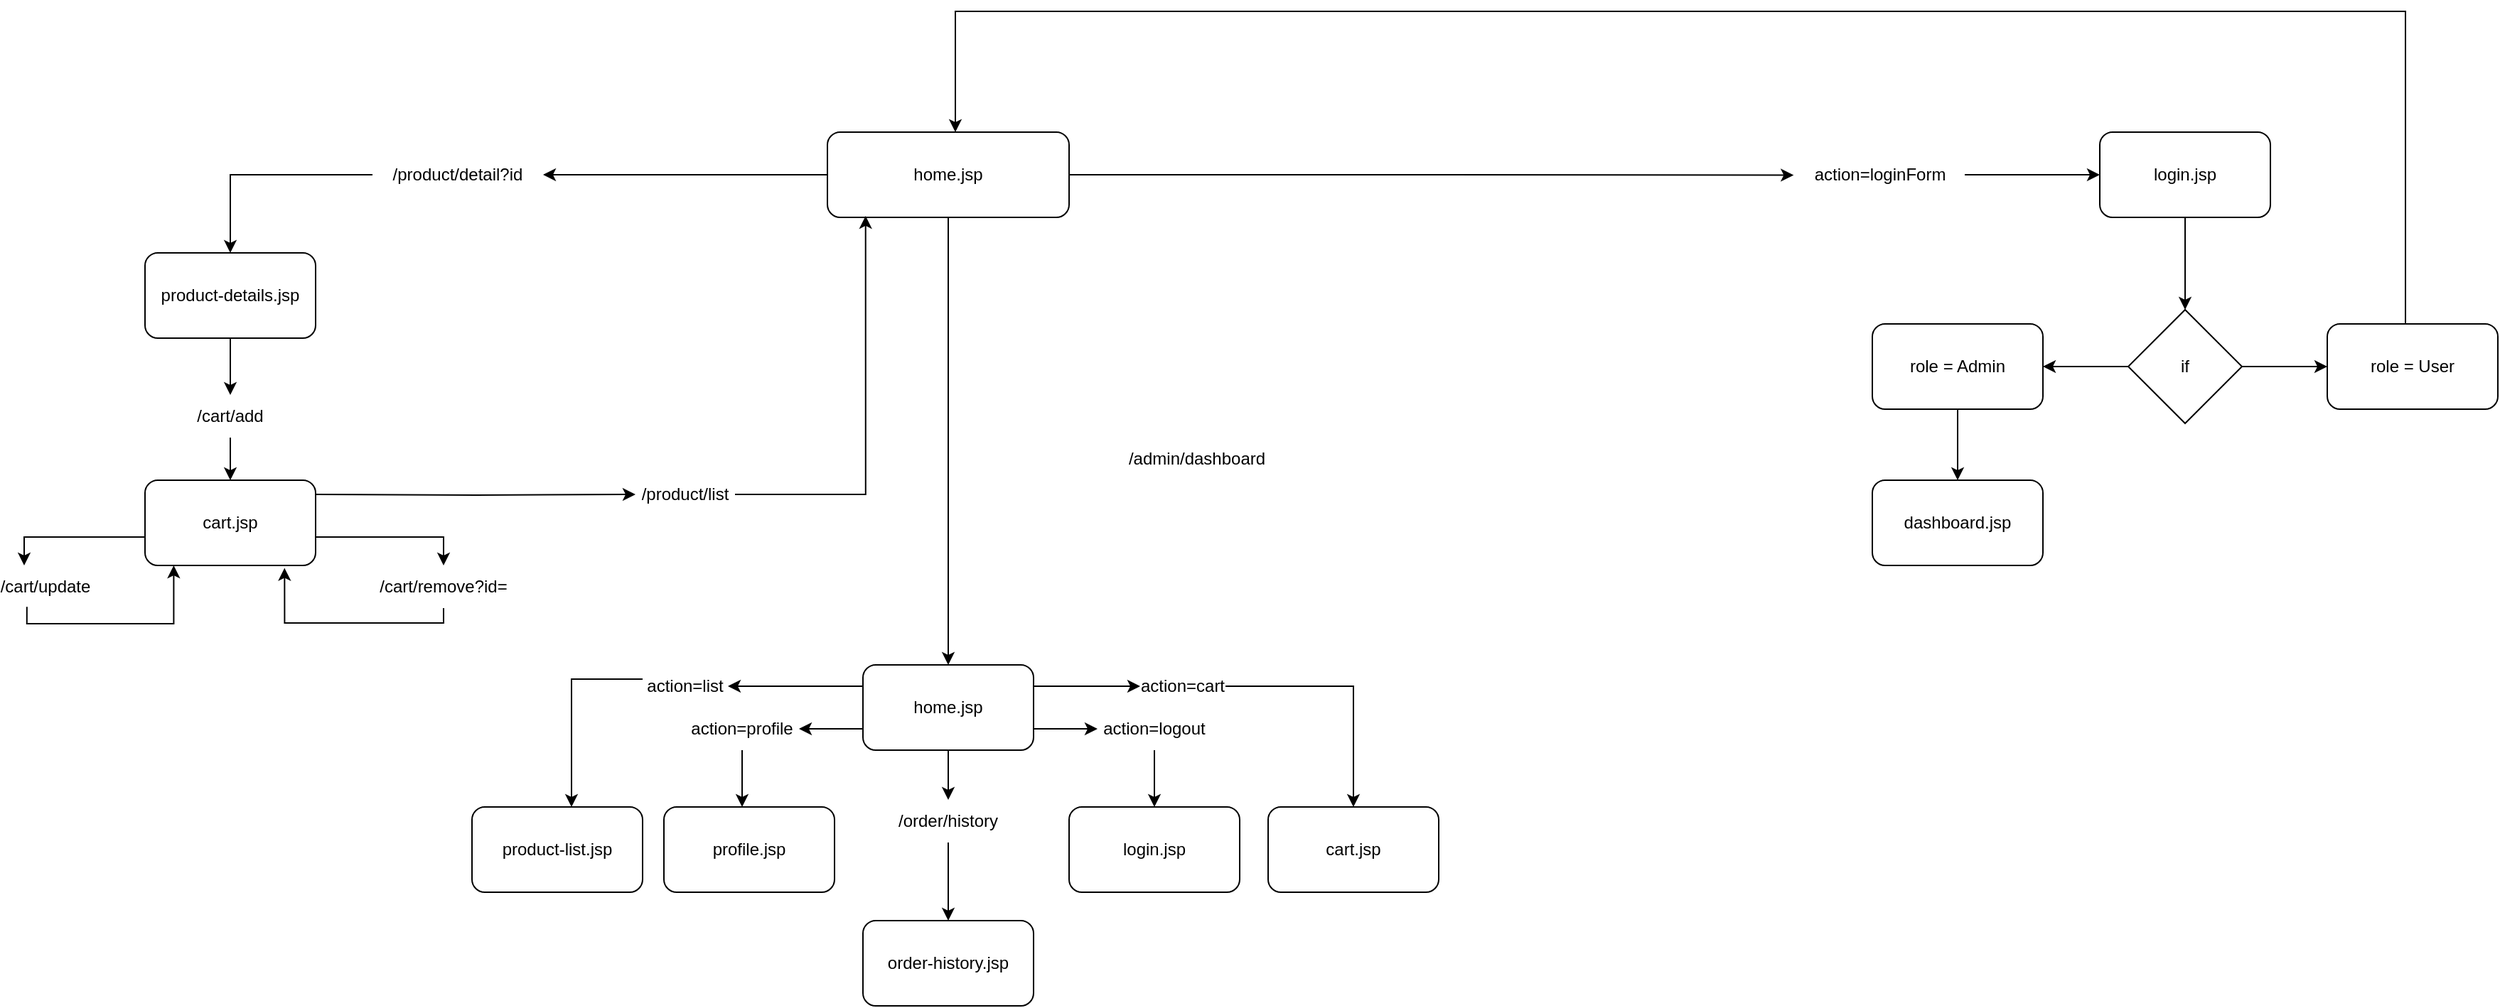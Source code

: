 <mxfile version="26.1.3">
  <diagram id="C5RBs43oDa-KdzZeNtuy" name="Page-1">
    <mxGraphModel dx="2261" dy="1913" grid="1" gridSize="10" guides="1" tooltips="1" connect="1" arrows="1" fold="1" page="1" pageScale="1" pageWidth="827" pageHeight="1169" math="0" shadow="0">
      <root>
        <mxCell id="WIyWlLk6GJQsqaUBKTNV-0" />
        <mxCell id="WIyWlLk6GJQsqaUBKTNV-1" parent="WIyWlLk6GJQsqaUBKTNV-0" />
        <mxCell id="X_06a-lyA5XukxG5UceO-40" style="edgeStyle=orthogonalEdgeStyle;rounded=0;orthogonalLoop=1;jettySize=auto;html=1;entryX=1;entryY=0.5;entryDx=0;entryDy=0;" edge="1" parent="WIyWlLk6GJQsqaUBKTNV-1" source="X_06a-lyA5XukxG5UceO-0" target="X_06a-lyA5XukxG5UceO-4">
          <mxGeometry relative="1" as="geometry" />
        </mxCell>
        <mxCell id="X_06a-lyA5XukxG5UceO-46" style="edgeStyle=orthogonalEdgeStyle;rounded=0;orthogonalLoop=1;jettySize=auto;html=1;entryX=-0.003;entryY=0.509;entryDx=0;entryDy=0;entryPerimeter=0;" edge="1" parent="WIyWlLk6GJQsqaUBKTNV-1" source="X_06a-lyA5XukxG5UceO-0" target="X_06a-lyA5XukxG5UceO-42">
          <mxGeometry relative="1" as="geometry">
            <mxPoint x="520" y="115" as="targetPoint" />
          </mxGeometry>
        </mxCell>
        <mxCell id="X_06a-lyA5XukxG5UceO-61" style="edgeStyle=orthogonalEdgeStyle;rounded=0;orthogonalLoop=1;jettySize=auto;html=1;entryX=0.5;entryY=0;entryDx=0;entryDy=0;" edge="1" parent="WIyWlLk6GJQsqaUBKTNV-1" source="X_06a-lyA5XukxG5UceO-0" target="X_06a-lyA5XukxG5UceO-62">
          <mxGeometry relative="1" as="geometry">
            <mxPoint x="345" y="480" as="targetPoint" />
          </mxGeometry>
        </mxCell>
        <mxCell id="X_06a-lyA5XukxG5UceO-0" value="" style="rounded=1;whiteSpace=wrap;html=1;" vertex="1" parent="WIyWlLk6GJQsqaUBKTNV-1">
          <mxGeometry x="260" y="85" width="170" height="60" as="geometry" />
        </mxCell>
        <mxCell id="X_06a-lyA5XukxG5UceO-1" value="home.jsp" style="text;html=1;align=center;verticalAlign=middle;whiteSpace=wrap;rounded=0;" vertex="1" parent="WIyWlLk6GJQsqaUBKTNV-1">
          <mxGeometry x="315" y="100" width="60" height="30" as="geometry" />
        </mxCell>
        <mxCell id="X_06a-lyA5XukxG5UceO-17" style="edgeStyle=orthogonalEdgeStyle;rounded=0;orthogonalLoop=1;jettySize=auto;html=1;entryX=0.5;entryY=0;entryDx=0;entryDy=0;" edge="1" parent="WIyWlLk6GJQsqaUBKTNV-1" source="X_06a-lyA5XukxG5UceO-3" target="X_06a-lyA5XukxG5UceO-14">
          <mxGeometry relative="1" as="geometry" />
        </mxCell>
        <mxCell id="X_06a-lyA5XukxG5UceO-3" value="" style="rounded=1;whiteSpace=wrap;html=1;" vertex="1" parent="WIyWlLk6GJQsqaUBKTNV-1">
          <mxGeometry x="-220" y="170" width="120" height="60" as="geometry" />
        </mxCell>
        <mxCell id="X_06a-lyA5XukxG5UceO-5" value="product-details.jsp" style="text;html=1;align=center;verticalAlign=middle;whiteSpace=wrap;rounded=0;" vertex="1" parent="WIyWlLk6GJQsqaUBKTNV-1">
          <mxGeometry x="-210" y="185" width="100" height="30" as="geometry" />
        </mxCell>
        <mxCell id="X_06a-lyA5XukxG5UceO-10" style="edgeStyle=orthogonalEdgeStyle;rounded=0;orthogonalLoop=1;jettySize=auto;html=1;exitX=0;exitY=0.5;exitDx=0;exitDy=0;entryX=0.5;entryY=0;entryDx=0;entryDy=0;" edge="1" parent="WIyWlLk6GJQsqaUBKTNV-1" source="X_06a-lyA5XukxG5UceO-4" target="X_06a-lyA5XukxG5UceO-3">
          <mxGeometry relative="1" as="geometry">
            <Array as="points">
              <mxPoint x="-160" y="115" />
            </Array>
          </mxGeometry>
        </mxCell>
        <mxCell id="X_06a-lyA5XukxG5UceO-4" value="/product/detail?id" style="text;html=1;align=center;verticalAlign=middle;whiteSpace=wrap;rounded=0;" vertex="1" parent="WIyWlLk6GJQsqaUBKTNV-1">
          <mxGeometry x="-60" y="100" width="120" height="30" as="geometry" />
        </mxCell>
        <mxCell id="X_06a-lyA5XukxG5UceO-20" style="edgeStyle=orthogonalEdgeStyle;rounded=0;orthogonalLoop=1;jettySize=auto;html=1;entryX=0.25;entryY=0;entryDx=0;entryDy=0;" edge="1" parent="WIyWlLk6GJQsqaUBKTNV-1" source="X_06a-lyA5XukxG5UceO-11" target="X_06a-lyA5XukxG5UceO-19">
          <mxGeometry relative="1" as="geometry">
            <Array as="points">
              <mxPoint x="-305" y="370" />
            </Array>
          </mxGeometry>
        </mxCell>
        <mxCell id="X_06a-lyA5XukxG5UceO-28" value="" style="edgeStyle=orthogonalEdgeStyle;rounded=0;orthogonalLoop=1;jettySize=auto;html=1;entryX=0.5;entryY=0;entryDx=0;entryDy=0;exitX=1;exitY=0.5;exitDx=0;exitDy=0;" edge="1" parent="WIyWlLk6GJQsqaUBKTNV-1" source="X_06a-lyA5XukxG5UceO-11" target="X_06a-lyA5XukxG5UceO-22">
          <mxGeometry relative="1" as="geometry">
            <mxPoint x="-60" y="350" as="sourcePoint" />
            <mxPoint x="-10" y="370" as="targetPoint" />
            <Array as="points">
              <mxPoint x="-100" y="370" />
              <mxPoint x="-10" y="370" />
            </Array>
          </mxGeometry>
        </mxCell>
        <mxCell id="X_06a-lyA5XukxG5UceO-36" style="edgeStyle=orthogonalEdgeStyle;rounded=0;orthogonalLoop=1;jettySize=auto;html=1;entryX=0;entryY=0.5;entryDx=0;entryDy=0;" edge="1" parent="WIyWlLk6GJQsqaUBKTNV-1" target="X_06a-lyA5XukxG5UceO-38">
          <mxGeometry relative="1" as="geometry">
            <mxPoint x="50" y="340" as="targetPoint" />
            <mxPoint x="-100" y="340.029" as="sourcePoint" />
          </mxGeometry>
        </mxCell>
        <mxCell id="X_06a-lyA5XukxG5UceO-11" value="" style="whiteSpace=wrap;html=1;rounded=1;" vertex="1" parent="WIyWlLk6GJQsqaUBKTNV-1">
          <mxGeometry x="-220" y="330" width="120" height="60" as="geometry" />
        </mxCell>
        <mxCell id="X_06a-lyA5XukxG5UceO-34" style="edgeStyle=orthogonalEdgeStyle;rounded=0;orthogonalLoop=1;jettySize=auto;html=1;entryX=0.5;entryY=0;entryDx=0;entryDy=0;" edge="1" parent="WIyWlLk6GJQsqaUBKTNV-1" source="X_06a-lyA5XukxG5UceO-14" target="X_06a-lyA5XukxG5UceO-11">
          <mxGeometry relative="1" as="geometry" />
        </mxCell>
        <mxCell id="X_06a-lyA5XukxG5UceO-14" value="/cart/add" style="text;html=1;align=center;verticalAlign=middle;whiteSpace=wrap;rounded=0;" vertex="1" parent="WIyWlLk6GJQsqaUBKTNV-1">
          <mxGeometry x="-190" y="270" width="60" height="30" as="geometry" />
        </mxCell>
        <mxCell id="X_06a-lyA5XukxG5UceO-15" value="cart.jsp" style="text;html=1;align=center;verticalAlign=middle;whiteSpace=wrap;rounded=0;" vertex="1" parent="WIyWlLk6GJQsqaUBKTNV-1">
          <mxGeometry x="-190" y="345" width="60" height="30" as="geometry" />
        </mxCell>
        <mxCell id="X_06a-lyA5XukxG5UceO-21" style="edgeStyle=orthogonalEdgeStyle;rounded=0;orthogonalLoop=1;jettySize=auto;html=1;entryX=0.16;entryY=0.99;entryDx=0;entryDy=0;entryPerimeter=0;exitX=0.282;exitY=0.97;exitDx=0;exitDy=0;exitPerimeter=0;" edge="1" parent="WIyWlLk6GJQsqaUBKTNV-1" source="X_06a-lyA5XukxG5UceO-19">
          <mxGeometry relative="1" as="geometry">
            <mxPoint x="-199.8" y="390.0" as="targetPoint" />
            <mxPoint x="-280" y="540" as="sourcePoint" />
            <Array as="points">
              <mxPoint x="-303" y="431" />
              <mxPoint x="-200" y="431" />
            </Array>
          </mxGeometry>
        </mxCell>
        <mxCell id="X_06a-lyA5XukxG5UceO-19" value="/cart/update" style="text;html=1;align=center;verticalAlign=middle;whiteSpace=wrap;rounded=0;" vertex="1" parent="WIyWlLk6GJQsqaUBKTNV-1">
          <mxGeometry x="-320" y="390" width="60" height="30" as="geometry" />
        </mxCell>
        <mxCell id="X_06a-lyA5XukxG5UceO-24" style="edgeStyle=orthogonalEdgeStyle;rounded=0;orthogonalLoop=1;jettySize=auto;html=1;entryX=0.818;entryY=1.03;entryDx=0;entryDy=0;entryPerimeter=0;exitX=0.5;exitY=1;exitDx=0;exitDy=0;" edge="1" parent="WIyWlLk6GJQsqaUBKTNV-1" source="X_06a-lyA5XukxG5UceO-22" target="X_06a-lyA5XukxG5UceO-11">
          <mxGeometry relative="1" as="geometry">
            <mxPoint x="-120" y="440" as="targetPoint" />
            <mxPoint x="-10" y="400" as="sourcePoint" />
            <Array as="points">
              <mxPoint x="-10" y="430.5" />
              <mxPoint x="-122" y="430.5" />
            </Array>
          </mxGeometry>
        </mxCell>
        <mxCell id="X_06a-lyA5XukxG5UceO-22" value="/cart/remove?id=" style="text;html=1;align=center;verticalAlign=middle;whiteSpace=wrap;rounded=0;" vertex="1" parent="WIyWlLk6GJQsqaUBKTNV-1">
          <mxGeometry x="-60" y="390" width="100" height="30" as="geometry" />
        </mxCell>
        <mxCell id="X_06a-lyA5XukxG5UceO-38" value="/product/list" style="text;html=1;align=center;verticalAlign=middle;whiteSpace=wrap;rounded=0;" vertex="1" parent="WIyWlLk6GJQsqaUBKTNV-1">
          <mxGeometry x="125" y="320" width="70" height="40" as="geometry" />
        </mxCell>
        <mxCell id="X_06a-lyA5XukxG5UceO-39" style="edgeStyle=orthogonalEdgeStyle;rounded=0;orthogonalLoop=1;jettySize=auto;html=1;entryX=0.158;entryY=0.983;entryDx=0;entryDy=0;entryPerimeter=0;" edge="1" parent="WIyWlLk6GJQsqaUBKTNV-1" source="X_06a-lyA5XukxG5UceO-38" target="X_06a-lyA5XukxG5UceO-0">
          <mxGeometry relative="1" as="geometry" />
        </mxCell>
        <mxCell id="X_06a-lyA5XukxG5UceO-49" style="edgeStyle=orthogonalEdgeStyle;rounded=0;orthogonalLoop=1;jettySize=auto;html=1;entryX=0;entryY=0.5;entryDx=0;entryDy=0;" edge="1" parent="WIyWlLk6GJQsqaUBKTNV-1" source="X_06a-lyA5XukxG5UceO-42" target="X_06a-lyA5XukxG5UceO-48">
          <mxGeometry relative="1" as="geometry" />
        </mxCell>
        <mxCell id="X_06a-lyA5XukxG5UceO-42" value="action=loginForm" style="text;html=1;align=center;verticalAlign=middle;resizable=0;points=[];autosize=1;strokeColor=none;fillColor=none;rotation=0;" vertex="1" parent="WIyWlLk6GJQsqaUBKTNV-1">
          <mxGeometry x="940" y="100" width="120" height="30" as="geometry" />
        </mxCell>
        <mxCell id="X_06a-lyA5XukxG5UceO-53" style="edgeStyle=orthogonalEdgeStyle;rounded=0;orthogonalLoop=1;jettySize=auto;html=1;entryX=0.5;entryY=0;entryDx=0;entryDy=0;" edge="1" parent="WIyWlLk6GJQsqaUBKTNV-1" source="X_06a-lyA5XukxG5UceO-48" target="X_06a-lyA5XukxG5UceO-52">
          <mxGeometry relative="1" as="geometry" />
        </mxCell>
        <mxCell id="X_06a-lyA5XukxG5UceO-48" value="login.jsp" style="rounded=1;whiteSpace=wrap;html=1;" vertex="1" parent="WIyWlLk6GJQsqaUBKTNV-1">
          <mxGeometry x="1155" y="85" width="120" height="60" as="geometry" />
        </mxCell>
        <mxCell id="X_06a-lyA5XukxG5UceO-55" style="edgeStyle=orthogonalEdgeStyle;rounded=0;orthogonalLoop=1;jettySize=auto;html=1;entryX=1;entryY=0.5;entryDx=0;entryDy=0;" edge="1" parent="WIyWlLk6GJQsqaUBKTNV-1" source="X_06a-lyA5XukxG5UceO-52" target="X_06a-lyA5XukxG5UceO-54">
          <mxGeometry relative="1" as="geometry" />
        </mxCell>
        <mxCell id="X_06a-lyA5XukxG5UceO-59" value="" style="edgeStyle=orthogonalEdgeStyle;rounded=0;orthogonalLoop=1;jettySize=auto;html=1;" edge="1" parent="WIyWlLk6GJQsqaUBKTNV-1" source="X_06a-lyA5XukxG5UceO-52" target="X_06a-lyA5XukxG5UceO-58">
          <mxGeometry relative="1" as="geometry" />
        </mxCell>
        <mxCell id="X_06a-lyA5XukxG5UceO-52" value="if" style="rhombus;whiteSpace=wrap;html=1;" vertex="1" parent="WIyWlLk6GJQsqaUBKTNV-1">
          <mxGeometry x="1175" y="210" width="80" height="80" as="geometry" />
        </mxCell>
        <mxCell id="X_06a-lyA5XukxG5UceO-57" style="edgeStyle=orthogonalEdgeStyle;rounded=0;orthogonalLoop=1;jettySize=auto;html=1;entryX=0.5;entryY=0;entryDx=0;entryDy=0;" edge="1" parent="WIyWlLk6GJQsqaUBKTNV-1" source="X_06a-lyA5XukxG5UceO-54" target="X_06a-lyA5XukxG5UceO-56">
          <mxGeometry relative="1" as="geometry" />
        </mxCell>
        <mxCell id="X_06a-lyA5XukxG5UceO-54" value="role = Admin" style="rounded=1;whiteSpace=wrap;html=1;" vertex="1" parent="WIyWlLk6GJQsqaUBKTNV-1">
          <mxGeometry x="995" y="220" width="120" height="60" as="geometry" />
        </mxCell>
        <mxCell id="X_06a-lyA5XukxG5UceO-56" value="dashboard.jsp" style="rounded=1;whiteSpace=wrap;html=1;" vertex="1" parent="WIyWlLk6GJQsqaUBKTNV-1">
          <mxGeometry x="995" y="330" width="120" height="60" as="geometry" />
        </mxCell>
        <mxCell id="X_06a-lyA5XukxG5UceO-60" style="edgeStyle=orthogonalEdgeStyle;rounded=0;orthogonalLoop=1;jettySize=auto;html=1;entryX=0.5;entryY=0;entryDx=0;entryDy=0;exitX=0.5;exitY=0;exitDx=0;exitDy=0;" edge="1" parent="WIyWlLk6GJQsqaUBKTNV-1" source="X_06a-lyA5XukxG5UceO-58">
          <mxGeometry relative="1" as="geometry">
            <mxPoint x="350" y="85" as="targetPoint" />
            <mxPoint x="965.36" y="218.74" as="sourcePoint" />
            <Array as="points">
              <mxPoint x="1370" y="220" />
              <mxPoint x="1370" />
              <mxPoint x="350" />
            </Array>
          </mxGeometry>
        </mxCell>
        <mxCell id="X_06a-lyA5XukxG5UceO-58" value="role = User" style="rounded=1;whiteSpace=wrap;html=1;" vertex="1" parent="WIyWlLk6GJQsqaUBKTNV-1">
          <mxGeometry x="1315" y="220" width="120" height="60" as="geometry" />
        </mxCell>
        <mxCell id="X_06a-lyA5XukxG5UceO-72" value="" style="edgeStyle=orthogonalEdgeStyle;rounded=0;orthogonalLoop=1;jettySize=auto;html=1;" edge="1" parent="WIyWlLk6GJQsqaUBKTNV-1" source="X_06a-lyA5XukxG5UceO-62" target="X_06a-lyA5XukxG5UceO-66">
          <mxGeometry relative="1" as="geometry">
            <Array as="points">
              <mxPoint x="260" y="475" />
              <mxPoint x="260" y="475" />
            </Array>
          </mxGeometry>
        </mxCell>
        <mxCell id="X_06a-lyA5XukxG5UceO-75" style="edgeStyle=orthogonalEdgeStyle;rounded=0;orthogonalLoop=1;jettySize=auto;html=1;entryX=1;entryY=0.5;entryDx=0;entryDy=0;" edge="1" parent="WIyWlLk6GJQsqaUBKTNV-1" source="X_06a-lyA5XukxG5UceO-62" target="X_06a-lyA5XukxG5UceO-74">
          <mxGeometry relative="1" as="geometry">
            <Array as="points">
              <mxPoint x="270" y="505" />
              <mxPoint x="270" y="505" />
            </Array>
          </mxGeometry>
        </mxCell>
        <mxCell id="X_06a-lyA5XukxG5UceO-80" value="" style="edgeStyle=orthogonalEdgeStyle;rounded=0;orthogonalLoop=1;jettySize=auto;html=1;" edge="1" parent="WIyWlLk6GJQsqaUBKTNV-1" source="X_06a-lyA5XukxG5UceO-62" target="X_06a-lyA5XukxG5UceO-78">
          <mxGeometry relative="1" as="geometry">
            <Array as="points">
              <mxPoint x="430" y="475" />
              <mxPoint x="430" y="475" />
            </Array>
          </mxGeometry>
        </mxCell>
        <mxCell id="X_06a-lyA5XukxG5UceO-89" style="edgeStyle=orthogonalEdgeStyle;rounded=0;orthogonalLoop=1;jettySize=auto;html=1;entryX=0.5;entryY=0;entryDx=0;entryDy=0;" edge="1" parent="WIyWlLk6GJQsqaUBKTNV-1" source="X_06a-lyA5XukxG5UceO-62" target="X_06a-lyA5XukxG5UceO-88">
          <mxGeometry relative="1" as="geometry" />
        </mxCell>
        <mxCell id="X_06a-lyA5XukxG5UceO-62" value="home.jsp" style="rounded=1;whiteSpace=wrap;html=1;" vertex="1" parent="WIyWlLk6GJQsqaUBKTNV-1">
          <mxGeometry x="285" y="460" width="120" height="60" as="geometry" />
        </mxCell>
        <mxCell id="X_06a-lyA5XukxG5UceO-71" value="" style="edgeStyle=orthogonalEdgeStyle;rounded=0;orthogonalLoop=1;jettySize=auto;html=1;" edge="1" parent="WIyWlLk6GJQsqaUBKTNV-1" source="X_06a-lyA5XukxG5UceO-66" target="X_06a-lyA5XukxG5UceO-70">
          <mxGeometry relative="1" as="geometry">
            <Array as="points">
              <mxPoint x="180" y="470" />
              <mxPoint x="80" y="470" />
            </Array>
          </mxGeometry>
        </mxCell>
        <mxCell id="X_06a-lyA5XukxG5UceO-66" value="action=list" style="text;html=1;align=center;verticalAlign=middle;whiteSpace=wrap;rounded=0;" vertex="1" parent="WIyWlLk6GJQsqaUBKTNV-1">
          <mxGeometry x="130" y="460" width="60" height="30" as="geometry" />
        </mxCell>
        <mxCell id="X_06a-lyA5XukxG5UceO-70" value="product-list.jsp" style="rounded=1;whiteSpace=wrap;html=1;" vertex="1" parent="WIyWlLk6GJQsqaUBKTNV-1">
          <mxGeometry x="10" y="560" width="120" height="60" as="geometry" />
        </mxCell>
        <mxCell id="X_06a-lyA5XukxG5UceO-77" value="" style="edgeStyle=orthogonalEdgeStyle;rounded=0;orthogonalLoop=1;jettySize=auto;html=1;" edge="1" parent="WIyWlLk6GJQsqaUBKTNV-1" source="X_06a-lyA5XukxG5UceO-74" target="X_06a-lyA5XukxG5UceO-76">
          <mxGeometry relative="1" as="geometry">
            <Array as="points">
              <mxPoint x="200" y="540" />
              <mxPoint x="200" y="540" />
            </Array>
          </mxGeometry>
        </mxCell>
        <mxCell id="X_06a-lyA5XukxG5UceO-74" value="action=profile" style="text;html=1;align=center;verticalAlign=middle;whiteSpace=wrap;rounded=0;" vertex="1" parent="WIyWlLk6GJQsqaUBKTNV-1">
          <mxGeometry x="160" y="490" width="80" height="30" as="geometry" />
        </mxCell>
        <mxCell id="X_06a-lyA5XukxG5UceO-76" value="profile.jsp" style="rounded=1;whiteSpace=wrap;html=1;" vertex="1" parent="WIyWlLk6GJQsqaUBKTNV-1">
          <mxGeometry x="145" y="560" width="120" height="60" as="geometry" />
        </mxCell>
        <mxCell id="X_06a-lyA5XukxG5UceO-82" value="" style="edgeStyle=orthogonalEdgeStyle;rounded=0;orthogonalLoop=1;jettySize=auto;html=1;" edge="1" parent="WIyWlLk6GJQsqaUBKTNV-1" source="X_06a-lyA5XukxG5UceO-78" target="X_06a-lyA5XukxG5UceO-81">
          <mxGeometry relative="1" as="geometry" />
        </mxCell>
        <mxCell id="X_06a-lyA5XukxG5UceO-78" value="action=cart" style="text;html=1;align=center;verticalAlign=middle;whiteSpace=wrap;rounded=0;" vertex="1" parent="WIyWlLk6GJQsqaUBKTNV-1">
          <mxGeometry x="480" y="460" width="60" height="30" as="geometry" />
        </mxCell>
        <mxCell id="X_06a-lyA5XukxG5UceO-81" value="cart.jsp" style="rounded=1;whiteSpace=wrap;html=1;" vertex="1" parent="WIyWlLk6GJQsqaUBKTNV-1">
          <mxGeometry x="570" y="560" width="120" height="60" as="geometry" />
        </mxCell>
        <mxCell id="X_06a-lyA5XukxG5UceO-83" style="edgeStyle=orthogonalEdgeStyle;rounded=0;orthogonalLoop=1;jettySize=auto;html=1;exitX=1;exitY=0.75;exitDx=0;exitDy=0;entryX=0;entryY=0.5;entryDx=0;entryDy=0;" edge="1" parent="WIyWlLk6GJQsqaUBKTNV-1" source="X_06a-lyA5XukxG5UceO-62" target="X_06a-lyA5XukxG5UceO-85">
          <mxGeometry relative="1" as="geometry">
            <mxPoint x="405" y="550" as="sourcePoint" />
            <mxPoint x="550" y="505" as="targetPoint" />
            <Array as="points" />
          </mxGeometry>
        </mxCell>
        <mxCell id="X_06a-lyA5XukxG5UceO-84" value="login.jsp" style="rounded=1;whiteSpace=wrap;html=1;" vertex="1" parent="WIyWlLk6GJQsqaUBKTNV-1">
          <mxGeometry x="430" y="560" width="120" height="60" as="geometry" />
        </mxCell>
        <mxCell id="X_06a-lyA5XukxG5UceO-86" style="edgeStyle=orthogonalEdgeStyle;rounded=0;orthogonalLoop=1;jettySize=auto;html=1;entryX=0.5;entryY=0;entryDx=0;entryDy=0;" edge="1" parent="WIyWlLk6GJQsqaUBKTNV-1" source="X_06a-lyA5XukxG5UceO-85" target="X_06a-lyA5XukxG5UceO-84">
          <mxGeometry relative="1" as="geometry" />
        </mxCell>
        <mxCell id="X_06a-lyA5XukxG5UceO-85" value="action=logout" style="text;html=1;align=center;verticalAlign=middle;whiteSpace=wrap;rounded=0;" vertex="1" parent="WIyWlLk6GJQsqaUBKTNV-1">
          <mxGeometry x="450" y="490" width="80" height="30" as="geometry" />
        </mxCell>
        <mxCell id="X_06a-lyA5XukxG5UceO-90" style="edgeStyle=orthogonalEdgeStyle;rounded=0;orthogonalLoop=1;jettySize=auto;html=1;entryX=0.5;entryY=0;entryDx=0;entryDy=0;" edge="1" parent="WIyWlLk6GJQsqaUBKTNV-1" source="X_06a-lyA5XukxG5UceO-88" target="X_06a-lyA5XukxG5UceO-91">
          <mxGeometry relative="1" as="geometry">
            <mxPoint x="345" y="630" as="targetPoint" />
          </mxGeometry>
        </mxCell>
        <mxCell id="X_06a-lyA5XukxG5UceO-88" value="/order/history" style="text;html=1;align=center;verticalAlign=middle;whiteSpace=wrap;rounded=0;" vertex="1" parent="WIyWlLk6GJQsqaUBKTNV-1">
          <mxGeometry x="310" y="555" width="70" height="30" as="geometry" />
        </mxCell>
        <mxCell id="X_06a-lyA5XukxG5UceO-91" value="order-history.jsp" style="rounded=1;whiteSpace=wrap;html=1;" vertex="1" parent="WIyWlLk6GJQsqaUBKTNV-1">
          <mxGeometry x="285" y="640" width="120" height="60" as="geometry" />
        </mxCell>
        <mxCell id="X_06a-lyA5XukxG5UceO-93" value="/admin/dashboard" style="text;html=1;align=center;verticalAlign=middle;whiteSpace=wrap;rounded=0;" vertex="1" parent="WIyWlLk6GJQsqaUBKTNV-1">
          <mxGeometry x="490" y="300" width="60" height="30" as="geometry" />
        </mxCell>
      </root>
    </mxGraphModel>
  </diagram>
</mxfile>
